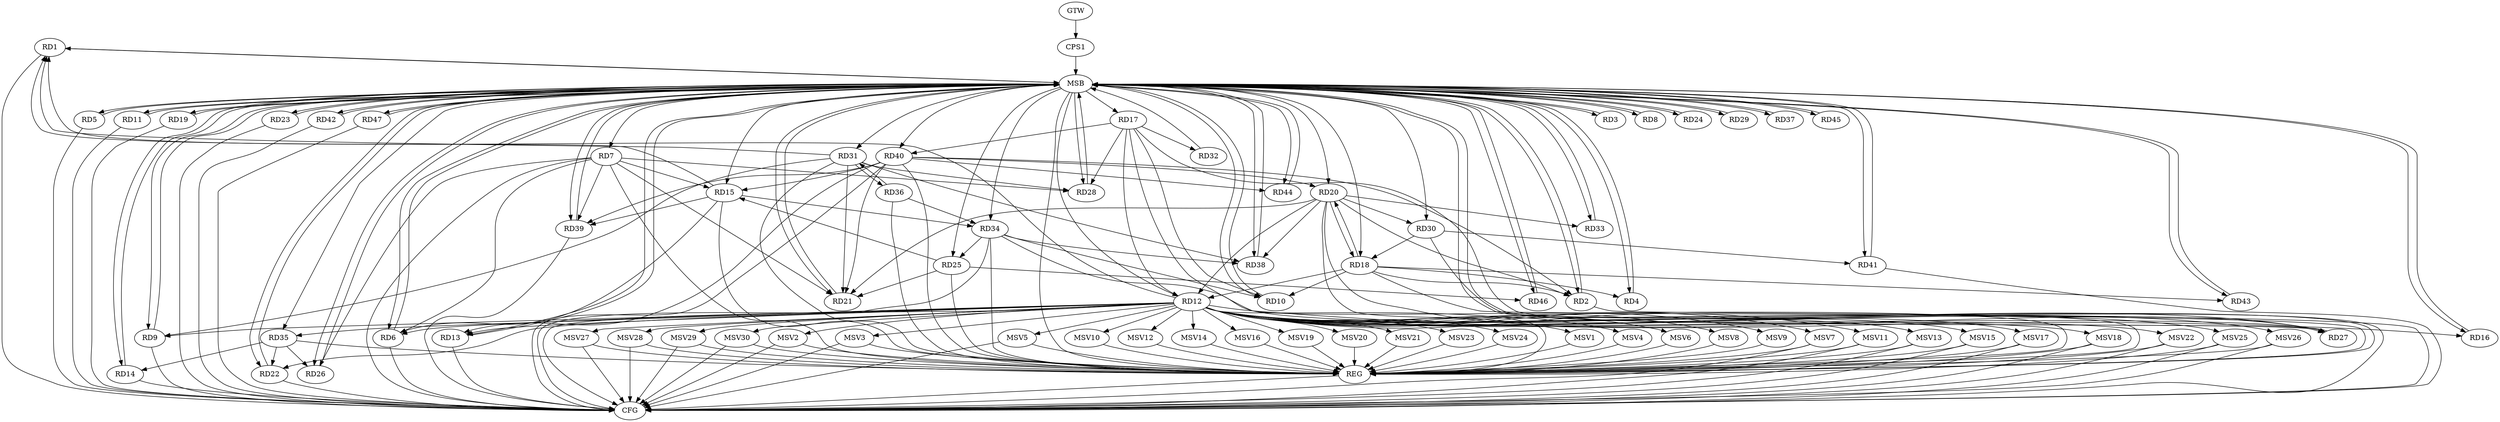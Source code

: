 strict digraph G {
  RD1 [ label="RD1" ];
  RD2 [ label="RD2" ];
  RD3 [ label="RD3" ];
  RD4 [ label="RD4" ];
  RD5 [ label="RD5" ];
  RD6 [ label="RD6" ];
  RD7 [ label="RD7" ];
  RD8 [ label="RD8" ];
  RD9 [ label="RD9" ];
  RD10 [ label="RD10" ];
  RD11 [ label="RD11" ];
  RD12 [ label="RD12" ];
  RD13 [ label="RD13" ];
  RD14 [ label="RD14" ];
  RD15 [ label="RD15" ];
  RD16 [ label="RD16" ];
  RD17 [ label="RD17" ];
  RD18 [ label="RD18" ];
  RD19 [ label="RD19" ];
  RD20 [ label="RD20" ];
  RD21 [ label="RD21" ];
  RD22 [ label="RD22" ];
  RD23 [ label="RD23" ];
  RD24 [ label="RD24" ];
  RD25 [ label="RD25" ];
  RD26 [ label="RD26" ];
  RD27 [ label="RD27" ];
  RD28 [ label="RD28" ];
  RD29 [ label="RD29" ];
  RD30 [ label="RD30" ];
  RD31 [ label="RD31" ];
  RD32 [ label="RD32" ];
  RD33 [ label="RD33" ];
  RD34 [ label="RD34" ];
  RD35 [ label="RD35" ];
  RD36 [ label="RD36" ];
  RD37 [ label="RD37" ];
  RD38 [ label="RD38" ];
  RD39 [ label="RD39" ];
  RD40 [ label="RD40" ];
  RD41 [ label="RD41" ];
  RD42 [ label="RD42" ];
  RD43 [ label="RD43" ];
  RD44 [ label="RD44" ];
  RD45 [ label="RD45" ];
  RD46 [ label="RD46" ];
  RD47 [ label="RD47" ];
  CPS1 [ label="CPS1" ];
  GTW [ label="GTW" ];
  REG [ label="REG" ];
  MSB [ label="MSB" ];
  CFG [ label="CFG" ];
  MSV1 [ label="MSV1" ];
  MSV2 [ label="MSV2" ];
  MSV3 [ label="MSV3" ];
  MSV4 [ label="MSV4" ];
  MSV5 [ label="MSV5" ];
  MSV6 [ label="MSV6" ];
  MSV7 [ label="MSV7" ];
  MSV8 [ label="MSV8" ];
  MSV9 [ label="MSV9" ];
  MSV10 [ label="MSV10" ];
  MSV11 [ label="MSV11" ];
  MSV12 [ label="MSV12" ];
  MSV13 [ label="MSV13" ];
  MSV14 [ label="MSV14" ];
  MSV15 [ label="MSV15" ];
  MSV16 [ label="MSV16" ];
  MSV17 [ label="MSV17" ];
  MSV18 [ label="MSV18" ];
  MSV19 [ label="MSV19" ];
  MSV20 [ label="MSV20" ];
  MSV21 [ label="MSV21" ];
  MSV22 [ label="MSV22" ];
  MSV23 [ label="MSV23" ];
  MSV24 [ label="MSV24" ];
  MSV25 [ label="MSV25" ];
  MSV26 [ label="MSV26" ];
  MSV27 [ label="MSV27" ];
  MSV28 [ label="MSV28" ];
  MSV29 [ label="MSV29" ];
  MSV30 [ label="MSV30" ];
  RD12 -> RD1;
  RD15 -> RD1;
  RD31 -> RD1;
  RD18 -> RD2;
  RD20 -> RD2;
  RD40 -> RD2;
  RD18 -> RD4;
  RD7 -> RD6;
  RD12 -> RD6;
  RD15 -> RD6;
  RD7 -> RD15;
  RD7 -> RD21;
  RD7 -> RD26;
  RD7 -> RD28;
  RD7 -> RD39;
  RD12 -> RD9;
  RD31 -> RD9;
  RD17 -> RD10;
  RD18 -> RD10;
  RD34 -> RD10;
  RD12 -> RD13;
  RD12 -> RD16;
  RD17 -> RD12;
  RD18 -> RD12;
  RD20 -> RD12;
  RD12 -> RD22;
  RD12 -> RD27;
  RD12 -> RD35;
  RD40 -> RD13;
  RD35 -> RD14;
  RD25 -> RD15;
  RD15 -> RD34;
  RD15 -> RD39;
  RD40 -> RD15;
  RD17 -> RD28;
  RD17 -> RD32;
  RD17 -> RD40;
  RD18 -> RD20;
  RD20 -> RD18;
  RD30 -> RD18;
  RD18 -> RD43;
  RD20 -> RD21;
  RD20 -> RD27;
  RD20 -> RD30;
  RD20 -> RD33;
  RD20 -> RD38;
  RD40 -> RD20;
  RD25 -> RD21;
  RD31 -> RD21;
  RD40 -> RD21;
  RD35 -> RD22;
  RD34 -> RD25;
  RD25 -> RD46;
  RD35 -> RD26;
  RD34 -> RD27;
  RD31 -> RD28;
  RD30 -> RD41;
  RD31 -> RD36;
  RD36 -> RD31;
  RD31 -> RD38;
  RD36 -> RD34;
  RD34 -> RD38;
  RD40 -> RD39;
  RD40 -> RD44;
  GTW -> CPS1;
  RD7 -> REG;
  RD12 -> REG;
  RD15 -> REG;
  RD17 -> REG;
  RD18 -> REG;
  RD20 -> REG;
  RD25 -> REG;
  RD30 -> REG;
  RD31 -> REG;
  RD34 -> REG;
  RD35 -> REG;
  RD36 -> REG;
  RD40 -> REG;
  RD1 -> MSB;
  MSB -> RD12;
  MSB -> RD42;
  MSB -> REG;
  RD2 -> MSB;
  MSB -> RD5;
  MSB -> RD23;
  MSB -> RD31;
  MSB -> RD35;
  RD3 -> MSB;
  MSB -> RD6;
  MSB -> RD29;
  MSB -> RD33;
  MSB -> RD43;
  MSB -> RD46;
  RD4 -> MSB;
  MSB -> RD1;
  MSB -> RD20;
  MSB -> RD24;
  MSB -> RD34;
  RD5 -> MSB;
  MSB -> RD14;
  MSB -> RD15;
  MSB -> RD44;
  RD6 -> MSB;
  MSB -> RD11;
  RD8 -> MSB;
  MSB -> RD2;
  MSB -> RD4;
  MSB -> RD9;
  MSB -> RD39;
  RD9 -> MSB;
  MSB -> RD8;
  RD10 -> MSB;
  MSB -> RD7;
  RD11 -> MSB;
  MSB -> RD21;
  MSB -> RD30;
  RD13 -> MSB;
  MSB -> RD38;
  RD14 -> MSB;
  MSB -> RD16;
  RD16 -> MSB;
  MSB -> RD10;
  MSB -> RD26;
  MSB -> RD28;
  MSB -> RD40;
  RD19 -> MSB;
  MSB -> RD27;
  RD21 -> MSB;
  RD22 -> MSB;
  RD23 -> MSB;
  MSB -> RD13;
  MSB -> RD17;
  RD24 -> MSB;
  RD26 -> MSB;
  MSB -> RD47;
  RD27 -> MSB;
  RD28 -> MSB;
  MSB -> RD25;
  RD29 -> MSB;
  RD32 -> MSB;
  MSB -> RD18;
  RD33 -> MSB;
  MSB -> RD19;
  RD37 -> MSB;
  RD38 -> MSB;
  MSB -> RD22;
  RD39 -> MSB;
  RD41 -> MSB;
  RD42 -> MSB;
  MSB -> RD45;
  RD43 -> MSB;
  RD44 -> MSB;
  MSB -> RD41;
  RD45 -> MSB;
  RD46 -> MSB;
  RD47 -> MSB;
  MSB -> RD3;
  CPS1 -> MSB;
  MSB -> RD37;
  RD39 -> CFG;
  RD42 -> CFG;
  RD13 -> CFG;
  RD17 -> CFG;
  RD22 -> CFG;
  RD12 -> CFG;
  RD47 -> CFG;
  RD23 -> CFG;
  RD40 -> CFG;
  RD41 -> CFG;
  RD11 -> CFG;
  RD2 -> CFG;
  RD1 -> CFG;
  RD5 -> CFG;
  RD9 -> CFG;
  RD34 -> CFG;
  RD19 -> CFG;
  RD14 -> CFG;
  RD7 -> CFG;
  RD6 -> CFG;
  REG -> CFG;
  RD12 -> MSV1;
  RD12 -> MSV2;
  RD12 -> MSV3;
  RD12 -> MSV4;
  RD12 -> MSV5;
  MSV1 -> REG;
  MSV2 -> REG;
  MSV2 -> CFG;
  MSV3 -> REG;
  MSV3 -> CFG;
  MSV4 -> REG;
  MSV5 -> REG;
  MSV5 -> CFG;
  RD12 -> MSV6;
  MSV6 -> REG;
  RD12 -> MSV7;
  RD12 -> MSV8;
  RD12 -> MSV9;
  MSV7 -> REG;
  MSV7 -> CFG;
  MSV8 -> REG;
  MSV9 -> REG;
  RD12 -> MSV10;
  MSV10 -> REG;
  RD12 -> MSV11;
  MSV11 -> REG;
  MSV11 -> CFG;
  RD12 -> MSV12;
  MSV12 -> REG;
  RD12 -> MSV13;
  RD12 -> MSV14;
  MSV13 -> REG;
  MSV13 -> CFG;
  MSV14 -> REG;
  RD12 -> MSV15;
  MSV15 -> REG;
  MSV15 -> CFG;
  RD12 -> MSV16;
  RD12 -> MSV17;
  RD12 -> MSV18;
  RD12 -> MSV19;
  MSV16 -> REG;
  MSV17 -> REG;
  MSV17 -> CFG;
  MSV18 -> REG;
  MSV18 -> CFG;
  MSV19 -> REG;
  RD12 -> MSV20;
  RD12 -> MSV21;
  RD12 -> MSV22;
  MSV20 -> REG;
  MSV21 -> REG;
  MSV22 -> REG;
  MSV22 -> CFG;
  RD12 -> MSV23;
  MSV23 -> REG;
  RD12 -> MSV24;
  RD12 -> MSV25;
  RD12 -> MSV26;
  MSV24 -> REG;
  MSV25 -> REG;
  MSV25 -> CFG;
  MSV26 -> REG;
  MSV26 -> CFG;
  RD12 -> MSV27;
  RD12 -> MSV28;
  MSV27 -> REG;
  MSV27 -> CFG;
  MSV28 -> REG;
  MSV28 -> CFG;
  RD12 -> MSV29;
  RD12 -> MSV30;
  MSV29 -> REG;
  MSV29 -> CFG;
  MSV30 -> REG;
  MSV30 -> CFG;
}
